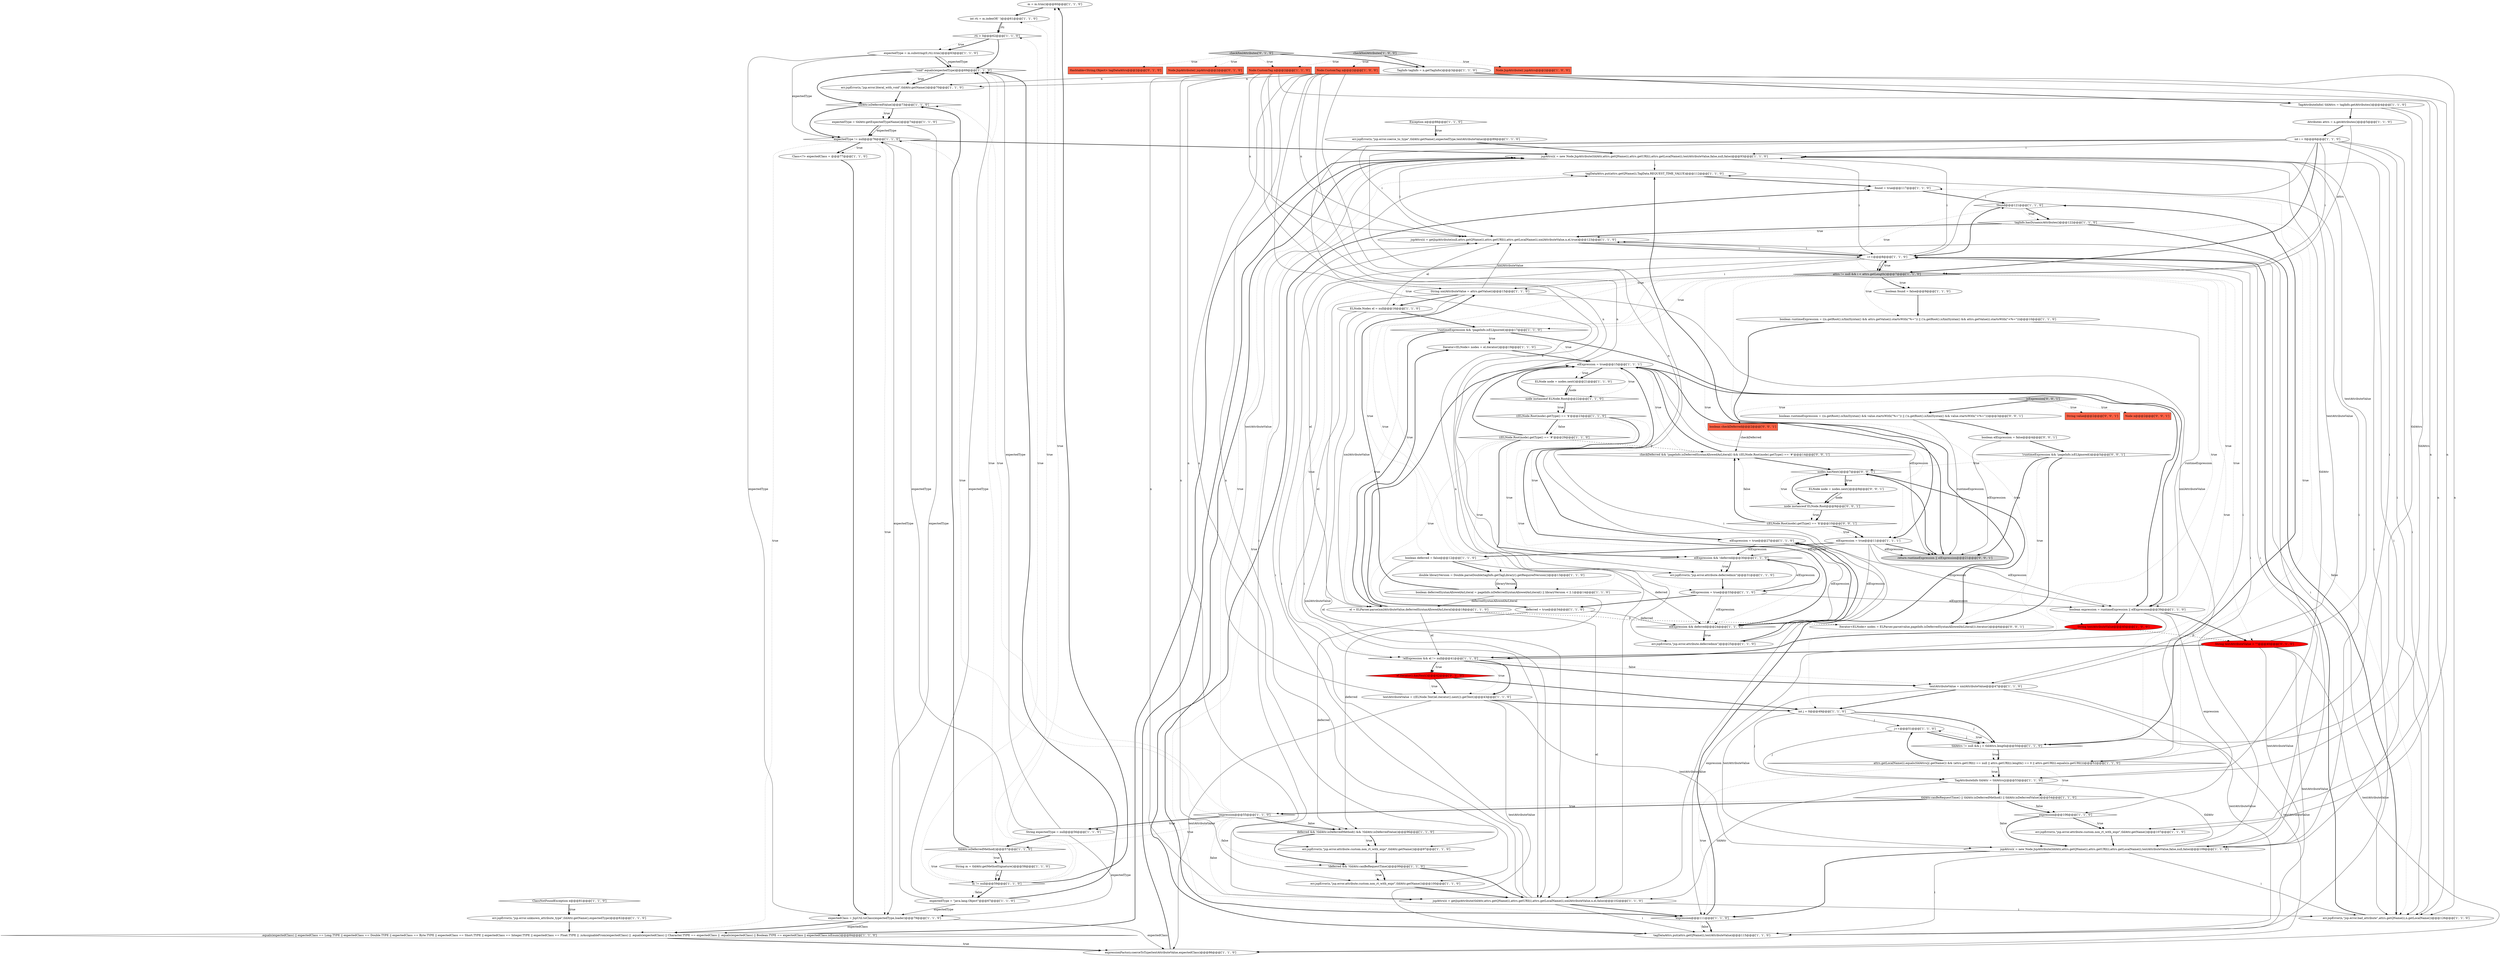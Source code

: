 digraph {
23 [style = filled, label = "m = m.trim()@@@60@@@['1', '1', '0']", fillcolor = white, shape = ellipse image = "AAA0AAABBB1BBB"];
12 [style = filled, label = "expressionFactory.coerceToType(textAttributeValue,expectedClass)@@@86@@@['1', '1', '0']", fillcolor = white, shape = ellipse image = "AAA0AAABBB1BBB"];
81 [style = filled, label = "double libraryVersion = Double.parseDouble(tagInfo.getTagLibrary().getRequiredVersion())@@@13@@@['1', '1', '0']", fillcolor = white, shape = ellipse image = "AAA0AAABBB1BBB"];
33 [style = filled, label = "node instanceof ELNode.Root@@@22@@@['1', '1', '0']", fillcolor = white, shape = diamond image = "AAA0AAABBB1BBB"];
55 [style = filled, label = "boolean runtimeExpression = ((n.getRoot().isXmlSyntax() && attrs.getValue(i).startsWith(\"%=\")) || (!n.getRoot().isXmlSyntax() && attrs.getValue(i).startsWith(\"<%=\")))@@@10@@@['1', '1', '0']", fillcolor = white, shape = ellipse image = "AAA0AAABBB1BBB"];
44 [style = filled, label = "err.jspError(n,\"jsp.error.attribute.custom.non_rt_with_expr\",tldAttr.getName())@@@107@@@['1', '1', '0']", fillcolor = white, shape = ellipse image = "AAA0AAABBB1BBB"];
8 [style = filled, label = "Exception e@@@88@@@['1', '1', '0']", fillcolor = white, shape = diamond image = "AAA0AAABBB1BBB"];
31 [style = filled, label = "err.jspError(n,\"jsp.error.attribute.custom.non_rt_with_expr\",tldAttr.getName())@@@97@@@['1', '1', '0']", fillcolor = white, shape = ellipse image = "AAA0AAABBB1BBB"];
6 [style = filled, label = "int j = 0@@@49@@@['1', '1', '0']", fillcolor = white, shape = ellipse image = "AAA0AAABBB1BBB"];
32 [style = filled, label = "ELNode node = nodes.next()@@@21@@@['1', '1', '0']", fillcolor = white, shape = ellipse image = "AAA0AAABBB1BBB"];
78 [style = filled, label = "err.jspError(n,\"jsp.error.attribute.custom.non_rt_with_expr\",tldAttr.getName())@@@100@@@['1', '1', '0']", fillcolor = white, shape = ellipse image = "AAA0AAABBB1BBB"];
85 [style = filled, label = "checkXmlAttributes['0', '1', '0']", fillcolor = lightgray, shape = diamond image = "AAA0AAABBB2BBB"];
34 [style = filled, label = "j++@@@51@@@['1', '1', '0']", fillcolor = white, shape = ellipse image = "AAA0AAABBB1BBB"];
58 [style = filled, label = "String expectedType = null@@@56@@@['1', '1', '0']", fillcolor = white, shape = ellipse image = "AAA0AAABBB1BBB"];
65 [style = filled, label = "rti > 0@@@62@@@['1', '1', '0']", fillcolor = white, shape = diamond image = "AAA0AAABBB1BBB"];
7 [style = filled, label = "textAttributeValue = ((ELNode.Text)el.iterator().next()).getText()@@@43@@@['1', '1', '0']", fillcolor = white, shape = ellipse image = "AAA0AAABBB1BBB"];
90 [style = filled, label = "node instanceof ELNode.Root@@@9@@@['0', '0', '1']", fillcolor = white, shape = diamond image = "AAA0AAABBB3BBB"];
3 [style = filled, label = "jspAttrs(i( = new Node.JspAttribute(tldAttr,attrs.getQName(i),attrs.getURI(i),attrs.getLocalName(i),textAttributeValue,false,null,false)@@@109@@@['1', '1', '0']", fillcolor = white, shape = ellipse image = "AAA0AAABBB1BBB"];
77 [style = filled, label = "expectedType = \"java.lang.Object\"@@@67@@@['1', '1', '0']", fillcolor = white, shape = ellipse image = "AAA0AAABBB1BBB"];
86 [style = filled, label = "Node.JspAttribute(( jspAttrs@@@2@@@['0', '1', '0']", fillcolor = tomato, shape = box image = "AAA0AAABBB2BBB"];
67 [style = filled, label = "ELNode.Nodes el = null@@@16@@@['1', '1', '0']", fillcolor = white, shape = ellipse image = "AAA0AAABBB1BBB"];
49 [style = filled, label = "Iterator<ELNode> nodes = el.iterator()@@@19@@@['1', '1', '0']", fillcolor = white, shape = ellipse image = "AAA0AAABBB1BBB"];
47 [style = filled, label = "textAttributeValue = xmlAttributeValue@@@47@@@['1', '1', '0']", fillcolor = white, shape = ellipse image = "AAA0AAABBB1BBB"];
73 [style = filled, label = "tagDataAttrs.put(attrs.getQName(i),TagData.REQUEST_TIME_VALUE)@@@112@@@['1', '1', '0']", fillcolor = white, shape = ellipse image = "AAA0AAABBB1BBB"];
13 [style = filled, label = "String xmlAttributeValue = attrs.getValue(i)@@@15@@@['1', '1', '0']", fillcolor = white, shape = ellipse image = "AAA0AAABBB1BBB"];
5 [style = filled, label = "m != null@@@59@@@['1', '1', '0']", fillcolor = white, shape = diamond image = "AAA0AAABBB1BBB"];
93 [style = filled, label = "boolean runtimeExpression = ((n.getRoot().isXmlSyntax() && value.startsWith(\"%=\")) || (!n.getRoot().isXmlSyntax() && value.startsWith(\"<%=\")))@@@3@@@['0', '0', '1']", fillcolor = white, shape = ellipse image = "AAA0AAABBB3BBB"];
38 [style = filled, label = "jspAttrs(i( = getJspAttribute(tldAttr,attrs.getQName(i),attrs.getURI(i),attrs.getLocalName(i),xmlAttributeValue,n,el,false)@@@102@@@['1', '1', '0']", fillcolor = white, shape = ellipse image = "AAA0AAABBB1BBB"];
27 [style = filled, label = "ClassNotFoundException e@@@81@@@['1', '1', '0']", fillcolor = white, shape = diamond image = "AAA0AAABBB1BBB"];
50 [style = filled, label = "err.jspError(n,\"jsp.error.attribute.deferredmix\")@@@31@@@['1', '1', '0']", fillcolor = white, shape = ellipse image = "AAA0AAABBB1BBB"];
17 [style = filled, label = "Node.JspAttribute(( jspAttrs@@@2@@@['1', '0', '0']", fillcolor = tomato, shape = box image = "AAA0AAABBB1BBB"];
62 [style = filled, label = "expectedType = m.substring(0,rti).trim()@@@63@@@['1', '1', '0']", fillcolor = white, shape = ellipse image = "AAA0AAABBB1BBB"];
24 [style = filled, label = "\"void\".equals(expectedType)@@@69@@@['1', '1', '0']", fillcolor = white, shape = diamond image = "AAA0AAABBB1BBB"];
48 [style = filled, label = "deferred && !tldAttr.isDeferredMethod() && !tldAttr.isDeferredValue()@@@96@@@['1', '1', '0']", fillcolor = white, shape = diamond image = "AAA0AAABBB1BBB"];
71 [style = filled, label = "boolean found = false@@@9@@@['1', '1', '0']", fillcolor = white, shape = ellipse image = "AAA0AAABBB1BBB"];
88 [style = filled, label = "String textAttributeValue = \"\"@@@40@@@['0', '1', '0']", fillcolor = red, shape = ellipse image = "AAA1AAABBB2BBB"];
79 [style = filled, label = "err.jspError(n,\"jsp.error.attribute.deferredmix\")@@@25@@@['1', '1', '0']", fillcolor = white, shape = ellipse image = "AAA0AAABBB1BBB"];
99 [style = filled, label = "return runtimeExpression || elExpression@@@21@@@['0', '0', '1']", fillcolor = lightgray, shape = ellipse image = "AAA0AAABBB3BBB"];
53 [style = filled, label = "tagInfo.hasDynamicAttributes()@@@122@@@['1', '1', '0']", fillcolor = white, shape = diamond image = "AAA0AAABBB1BBB"];
0 [style = filled, label = "((ELNode.Root)node).getType() == '$'@@@23@@@['1', '1', '0']", fillcolor = white, shape = diamond image = "AAA0AAABBB1BBB"];
60 [style = filled, label = "elExpression = true@@@27@@@['1', '1', '0']", fillcolor = white, shape = ellipse image = "AAA0AAABBB1BBB"];
89 [style = filled, label = "Node n@@@2@@@['0', '0', '1']", fillcolor = tomato, shape = box image = "AAA0AAABBB3BBB"];
30 [style = filled, label = "elExpression = true@@@33@@@['1', '1', '0']", fillcolor = white, shape = ellipse image = "AAA0AAABBB1BBB"];
42 [style = filled, label = "jspAttrs(i( = new Node.JspAttribute(tldAttr,attrs.getQName(i),attrs.getURI(i),attrs.getLocalName(i),textAttributeValue,false,null,false)@@@93@@@['1', '1', '0']", fillcolor = white, shape = ellipse image = "AAA0AAABBB1BBB"];
22 [style = filled, label = "!found@@@121@@@['1', '1', '0']", fillcolor = white, shape = diamond image = "AAA0AAABBB1BBB"];
43 [style = filled, label = "expression@@@106@@@['1', '1', '0']", fillcolor = white, shape = diamond image = "AAA0AAABBB1BBB"];
101 [style = filled, label = "nodes.hasNext()@@@7@@@['0', '0', '1']", fillcolor = white, shape = diamond image = "AAA0AAABBB3BBB"];
35 [style = filled, label = "attrs != null && i < attrs.getLength()@@@7@@@['1', '1', '0']", fillcolor = lightgray, shape = diamond image = "AAA0AAABBB1BBB"];
41 [style = filled, label = "expectedType = tldAttr.getExpectedTypeName()@@@74@@@['1', '1', '0']", fillcolor = white, shape = ellipse image = "AAA0AAABBB1BBB"];
63 [style = filled, label = "!elExpression && el != null@@@41@@@['1', '1', '0']", fillcolor = white, shape = diamond image = "AAA0AAABBB1BBB"];
25 [style = filled, label = "Node.CustomTag n@@@2@@@['1', '0', '0']", fillcolor = tomato, shape = box image = "AAA0AAABBB1BBB"];
68 [style = filled, label = "!runtimeExpression && !pageInfo.isELIgnored()@@@17@@@['1', '1', '0']", fillcolor = white, shape = diamond image = "AAA0AAABBB1BBB"];
102 [style = filled, label = "ELNode node = nodes.next()@@@8@@@['0', '0', '1']", fillcolor = white, shape = ellipse image = "AAA0AAABBB3BBB"];
69 [style = filled, label = "expectedType != null@@@76@@@['1', '1', '0']", fillcolor = white, shape = diamond image = "AAA0AAABBB1BBB"];
83 [style = filled, label = "int rti = m.indexOf(' ')@@@61@@@['1', '1', '0']", fillcolor = white, shape = ellipse image = "AAA0AAABBB1BBB"];
61 [style = filled, label = "TagAttributeInfo tldAttr = tldAttrs(j(@@@53@@@['1', '1', '0']", fillcolor = white, shape = ellipse image = "AAA0AAABBB1BBB"];
100 [style = filled, label = "checkDeferred && !pageInfo.isDeferredSyntaxAllowedAsLiteral() && ((ELNode.Root)node).getType() == '#'@@@14@@@['0', '0', '1']", fillcolor = white, shape = diamond image = "AAA0AAABBB3BBB"];
1 [style = filled, label = "boolean deferredSyntaxAllowedAsLiteral = pageInfo.isDeferredSyntaxAllowedAsLiteral() || libraryVersion < 2.1@@@14@@@['1', '1', '0']", fillcolor = white, shape = ellipse image = "AAA0AAABBB1BBB"];
97 [style = filled, label = "boolean checkDeferred@@@2@@@['0', '0', '1']", fillcolor = tomato, shape = box image = "AAA0AAABBB3BBB"];
80 [style = filled, label = "attrs.getLocalName(i).equals(tldAttrs(j(.getName()) && (attrs.getURI(i) == null || attrs.getURI(i).length() == 0 || attrs.getURI(i).equals(n.getURI()))@@@52@@@['1', '1', '0']", fillcolor = white, shape = diamond image = "AAA0AAABBB1BBB"];
59 [style = filled, label = "Class<?> expectedClass = @@@77@@@['1', '1', '0']", fillcolor = white, shape = ellipse image = "AAA0AAABBB1BBB"];
87 [style = filled, label = "Hashtable<String,Object> tagDataAttrs@@@2@@@['0', '1', '0']", fillcolor = tomato, shape = box image = "AAA0AAABBB2BBB"];
15 [style = filled, label = "int i = 0@@@6@@@['1', '1', '0']", fillcolor = white, shape = ellipse image = "AAA0AAABBB1BBB"];
45 [style = filled, label = "expectedClass = JspUtil.toClass(expectedType,loader)@@@79@@@['1', '1', '0']", fillcolor = white, shape = ellipse image = "AAA0AAABBB1BBB"];
19 [style = filled, label = "String m = tldAttr.getMethodSignature()@@@58@@@['1', '1', '0']", fillcolor = white, shape = ellipse image = "AAA0AAABBB1BBB"];
92 [style = filled, label = "Iterator<ELNode> nodes = ELParser.parse(value,pageInfo.isDeferredSyntaxAllowedAsLiteral()).iterator()@@@6@@@['0', '0', '1']", fillcolor = white, shape = ellipse image = "AAA0AAABBB3BBB"];
18 [style = filled, label = "tldAttr.isDeferredMethod()@@@57@@@['1', '1', '0']", fillcolor = white, shape = diamond image = "AAA0AAABBB1BBB"];
36 [style = filled, label = "tldAttrs != null && j < tldAttrs.length@@@50@@@['1', '1', '0']", fillcolor = white, shape = diamond image = "AAA0AAABBB1BBB"];
56 [style = filled, label = "err.jspError(n,\"jsp.error.literal_with_void\",tldAttr.getName())@@@70@@@['1', '1', '0']", fillcolor = white, shape = ellipse image = "AAA0AAABBB1BBB"];
39 [style = filled, label = "String textAttributeValue@@@40@@@['1', '0', '0']", fillcolor = red, shape = ellipse image = "AAA1AAABBB1BBB"];
72 [style = filled, label = "deferred = true@@@34@@@['1', '1', '0']", fillcolor = white, shape = ellipse image = "AAA0AAABBB1BBB"];
11 [style = filled, label = "((ELNode.Root)node).getType() == '#'@@@29@@@['1', '1', '0']", fillcolor = white, shape = diamond image = "AAA0AAABBB1BBB"];
29 [style = filled, label = "Node.CustomTag n@@@2@@@['1', '1', '0']", fillcolor = tomato, shape = box image = "AAA0AAABBB1BBB"];
4 [style = filled, label = "elExpression && !deferred@@@30@@@['1', '1', '0']", fillcolor = white, shape = diamond image = "AAA0AAABBB1BBB"];
82 [style = filled, label = "jspAttrs(i( = getJspAttribute(null,attrs.getQName(i),attrs.getURI(i),attrs.getLocalName(i),xmlAttributeValue,n,el,true)@@@123@@@['1', '1', '0']", fillcolor = white, shape = ellipse image = "AAA0AAABBB1BBB"];
57 [style = filled, label = "TagInfo tagInfo = n.getTagInfo()@@@3@@@['1', '1', '0']", fillcolor = white, shape = ellipse image = "AAA0AAABBB1BBB"];
74 [style = filled, label = "tldAttr.canBeRequestTime() || tldAttr.isDeferredMethod() || tldAttr.isDeferredValue()@@@54@@@['1', '1', '0']", fillcolor = white, shape = diamond image = "AAA0AAABBB1BBB"];
28 [style = filled, label = "boolean expression = runtimeExpression || elExpression@@@39@@@['1', '1', '0']", fillcolor = white, shape = ellipse image = "AAA0AAABBB1BBB"];
94 [style = filled, label = "!runtimeExpression && !pageInfo.isELIgnored()@@@5@@@['0', '0', '1']", fillcolor = white, shape = diamond image = "AAA0AAABBB3BBB"];
66 [style = filled, label = "Attributes attrs = n.getAttributes()@@@5@@@['1', '1', '0']", fillcolor = white, shape = ellipse image = "AAA0AAABBB1BBB"];
95 [style = filled, label = "((ELNode.Root)node).getType() == '$'@@@10@@@['0', '0', '1']", fillcolor = white, shape = diamond image = "AAA0AAABBB3BBB"];
14 [style = filled, label = "found = true@@@117@@@['1', '1', '0']", fillcolor = white, shape = ellipse image = "AAA0AAABBB1BBB"];
96 [style = filled, label = "isExpression['0', '0', '1']", fillcolor = lightgray, shape = diamond image = "AAA0AAABBB3BBB"];
16 [style = filled, label = "err.jspError(n,\"jsp.error.unknown_attribute_type\",tldAttr.getName(),expectedType)@@@82@@@['1', '1', '0']", fillcolor = white, shape = ellipse image = "AAA0AAABBB1BBB"];
20 [style = filled, label = ".equals(expectedClass) || expectedClass == Long.TYPE || expectedClass == Double.TYPE || expectedClass == Byte.TYPE || expectedClass == Short.TYPE || expectedClass == Integer.TYPE || expectedClass == Float.TYPE || .isAssignableFrom(expectedClass) || .equals(expectedClass) || Character.TYPE == expectedClass || .equals(expectedClass) || Boolean.TYPE == expectedClass || expectedClass.isEnum()@@@84@@@['1', '1', '0']", fillcolor = white, shape = diamond image = "AAA0AAABBB1BBB"];
51 [style = filled, label = "elExpression = true@@@15@@@['1', '1', '1']", fillcolor = white, shape = ellipse image = "AAA0AAABBB1BBB"];
26 [style = filled, label = "elExpression = true@@@11@@@['1', '1', '1']", fillcolor = white, shape = ellipse image = "AAA0AAABBB1BBB"];
21 [style = filled, label = "tldAttr.isDeferredValue()@@@73@@@['1', '1', '0']", fillcolor = white, shape = diamond image = "AAA0AAABBB1BBB"];
46 [style = filled, label = "err.jspError(n,\"jsp.error.bad_attribute\",attrs.getQName(i),n.getLocalName())@@@126@@@['1', '1', '0']", fillcolor = white, shape = ellipse image = "AAA0AAABBB1BBB"];
10 [style = filled, label = "!expression@@@55@@@['1', '1', '0']", fillcolor = white, shape = diamond image = "AAA0AAABBB1BBB"];
52 [style = filled, label = "!deferred && !tldAttr.canBeRequestTime()@@@99@@@['1', '1', '0']", fillcolor = white, shape = diamond image = "AAA0AAABBB1BBB"];
75 [style = filled, label = "el = ELParser.parse(xmlAttributeValue,deferredSyntaxAllowedAsLiteral)@@@18@@@['1', '1', '0']", fillcolor = white, shape = ellipse image = "AAA0AAABBB1BBB"];
98 [style = filled, label = "boolean elExpression = false@@@4@@@['0', '0', '1']", fillcolor = white, shape = ellipse image = "AAA0AAABBB3BBB"];
64 [style = filled, label = "elExpression && deferred@@@24@@@['1', '1', '0']", fillcolor = white, shape = diamond image = "AAA0AAABBB1BBB"];
91 [style = filled, label = "String value@@@2@@@['0', '0', '1']", fillcolor = tomato, shape = box image = "AAA0AAABBB3BBB"];
37 [style = filled, label = "err.jspError(n,\"jsp.error.coerce_to_type\",tldAttr.getName(),expectedType,textAttributeValue)@@@89@@@['1', '1', '0']", fillcolor = white, shape = ellipse image = "AAA0AAABBB1BBB"];
40 [style = filled, label = "expression@@@111@@@['1', '1', '0']", fillcolor = white, shape = diamond image = "AAA0AAABBB1BBB"];
54 [style = filled, label = "i++@@@8@@@['1', '1', '0']", fillcolor = white, shape = ellipse image = "AAA0AAABBB1BBB"];
84 [style = filled, label = "el.iterator().hasNext()@@@42@@@['0', '1', '0']", fillcolor = red, shape = diamond image = "AAA1AAABBB2BBB"];
2 [style = filled, label = "tagDataAttrs.put(attrs.getQName(i),textAttributeValue)@@@115@@@['1', '1', '0']", fillcolor = white, shape = ellipse image = "AAA0AAABBB1BBB"];
70 [style = filled, label = "checkXmlAttributes['1', '0', '0']", fillcolor = lightgray, shape = diamond image = "AAA0AAABBB1BBB"];
9 [style = filled, label = "boolean deferred = false@@@12@@@['1', '1', '0']", fillcolor = white, shape = ellipse image = "AAA0AAABBB1BBB"];
76 [style = filled, label = "TagAttributeInfo(( tldAttrs = tagInfo.getAttributes()@@@4@@@['1', '1', '0']", fillcolor = white, shape = ellipse image = "AAA0AAABBB1BBB"];
40->2 [style = bold, label=""];
41->69 [style = solid, label="expectedType"];
3->46 [style = solid, label="i"];
88->42 [style = solid, label="textAttributeValue"];
4->50 [style = dotted, label="true"];
29->38 [style = solid, label="n"];
58->18 [style = bold, label=""];
15->82 [style = solid, label="i"];
51->32 [style = bold, label=""];
29->44 [style = solid, label="n"];
69->42 [style = bold, label=""];
69->20 [style = dotted, label="true"];
33->0 [style = bold, label=""];
10->69 [style = dotted, label="true"];
70->57 [style = bold, label=""];
9->48 [style = solid, label="deferred"];
3->82 [style = solid, label="i"];
64->60 [style = bold, label=""];
61->42 [style = solid, label="tldAttr"];
60->51 [style = bold, label=""];
52->78 [style = bold, label=""];
80->40 [style = dotted, label="true"];
10->18 [style = dotted, label="true"];
74->10 [style = bold, label=""];
68->75 [style = dotted, label="true"];
78->38 [style = bold, label=""];
41->45 [style = solid, label="expectedType"];
10->48 [style = bold, label=""];
69->59 [style = bold, label=""];
94->101 [style = dotted, label="true"];
47->12 [style = solid, label="textAttributeValue"];
42->40 [style = bold, label=""];
54->80 [style = solid, label="i"];
76->36 [style = solid, label="tldAttrs"];
85->29 [style = dotted, label="true"];
7->6 [style = bold, label=""];
25->50 [style = solid, label="n"];
28->88 [style = bold, label=""];
53->82 [style = dotted, label="true"];
102->90 [style = solid, label="node"];
79->60 [style = bold, label=""];
77->45 [style = solid, label="expectedType"];
101->90 [style = dotted, label="true"];
34->61 [style = solid, label="j"];
95->100 [style = bold, label=""];
11->30 [style = dotted, label="true"];
35->67 [style = dotted, label="true"];
31->52 [style = bold, label=""];
25->44 [style = solid, label="n"];
75->38 [style = solid, label="el"];
15->80 [style = solid, label="i"];
28->39 [style = bold, label=""];
18->24 [style = dotted, label="true"];
0->11 [style = bold, label=""];
84->7 [style = bold, label=""];
74->10 [style = dotted, label="true"];
15->35 [style = solid, label="i"];
32->33 [style = bold, label=""];
74->3 [style = dotted, label="false"];
25->78 [style = solid, label="n"];
70->25 [style = dotted, label="true"];
29->79 [style = solid, label="n"];
25->31 [style = solid, label="n"];
88->2 [style = solid, label="textAttributeValue"];
94->92 [style = dotted, label="true"];
74->43 [style = dotted, label="false"];
85->57 [style = bold, label=""];
29->50 [style = solid, label="n"];
100->101 [style = bold, label=""];
41->69 [style = bold, label=""];
67->38 [style = solid, label="el"];
30->72 [style = bold, label=""];
36->80 [style = dotted, label="true"];
38->82 [style = solid, label="i"];
25->82 [style = solid, label="n"];
80->61 [style = bold, label=""];
15->13 [style = solid, label="i"];
60->28 [style = solid, label="elExpression"];
36->80 [style = bold, label=""];
13->67 [style = bold, label=""];
33->51 [style = bold, label=""];
3->73 [style = solid, label="i"];
68->75 [style = bold, label=""];
96->93 [style = bold, label=""];
72->51 [style = bold, label=""];
35->28 [style = dotted, label="true"];
35->81 [style = dotted, label="true"];
45->20 [style = solid, label="expectedClass"];
54->42 [style = solid, label="i"];
10->21 [style = dotted, label="true"];
10->58 [style = bold, label=""];
51->32 [style = dotted, label="true"];
80->74 [style = dotted, label="true"];
51->99 [style = solid, label="elExpression"];
60->64 [style = solid, label="elExpression"];
88->12 [style = solid, label="textAttributeValue"];
54->38 [style = solid, label="i"];
26->64 [style = solid, label="elExpression"];
26->9 [style = bold, label=""];
0->64 [style = dotted, label="true"];
95->26 [style = dotted, label="true"];
28->40 [style = solid, label="expression"];
35->71 [style = dotted, label="true"];
32->33 [style = solid, label="node"];
88->63 [style = bold, label=""];
13->75 [style = solid, label="xmlAttributeValue"];
76->61 [style = solid, label="tldAttrs"];
15->46 [style = solid, label="i"];
19->5 [style = bold, label=""];
1->75 [style = solid, label="deferredSyntaxAllowedAsLiteral"];
35->1 [style = dotted, label="true"];
47->2 [style = solid, label="textAttributeValue"];
42->82 [style = solid, label="i"];
28->43 [style = solid, label="expression"];
58->45 [style = solid, label="expectedType"];
35->22 [style = dotted, label="true"];
97->100 [style = solid, label="checkDeferred"];
83->65 [style = solid, label="rti"];
6->36 [style = solid, label="j"];
43->44 [style = bold, label=""];
63->84 [style = dotted, label="true"];
72->64 [style = solid, label="deferred"];
53->82 [style = bold, label=""];
5->23 [style = bold, label=""];
18->19 [style = bold, label=""];
21->41 [style = bold, label=""];
10->38 [style = dotted, label="false"];
55->26 [style = bold, label=""];
0->60 [style = dotted, label="true"];
74->43 [style = bold, label=""];
101->102 [style = dotted, label="true"];
34->36 [style = bold, label=""];
64->79 [style = dotted, label="true"];
55->28 [style = solid, label="runtimeExpression"];
82->54 [style = bold, label=""];
51->33 [style = dotted, label="true"];
30->64 [style = solid, label="elExpression"];
96->91 [style = dotted, label="true"];
42->2 [style = solid, label="i"];
11->4 [style = dotted, label="true"];
45->20 [style = bold, label=""];
7->3 [style = solid, label="textAttributeValue"];
54->3 [style = solid, label="i"];
63->84 [style = bold, label=""];
21->41 [style = dotted, label="true"];
0->11 [style = dotted, label="false"];
62->24 [style = bold, label=""];
98->99 [style = solid, label="elExpression"];
85->87 [style = dotted, label="true"];
3->54 [style = solid, label="i"];
26->4 [style = solid, label="elExpression"];
38->46 [style = solid, label="i"];
20->42 [style = bold, label=""];
42->73 [style = solid, label="i"];
15->54 [style = solid, label="i"];
35->63 [style = dotted, label="true"];
3->40 [style = bold, label=""];
34->36 [style = solid, label="j"];
35->36 [style = dotted, label="true"];
69->59 [style = dotted, label="true"];
69->45 [style = dotted, label="true"];
93->99 [style = solid, label="runtimeExpression"];
21->69 [style = bold, label=""];
15->3 [style = solid, label="i"];
39->88 [style = dashed, label="0"];
83->65 [style = bold, label=""];
42->54 [style = solid, label="i"];
22->53 [style = bold, label=""];
90->101 [style = bold, label=""];
4->30 [style = bold, label=""];
10->48 [style = dotted, label="false"];
58->69 [style = solid, label="expectedType"];
5->65 [style = dotted, label="true"];
60->4 [style = solid, label="elExpression"];
62->24 [style = solid, label="expectedType"];
36->22 [style = bold, label=""];
84->7 [style = dotted, label="true"];
66->35 [style = solid, label="attrs"];
75->63 [style = solid, label="el"];
63->47 [style = dotted, label="false"];
5->23 [style = dotted, label="true"];
12->42 [style = bold, label=""];
5->83 [style = dotted, label="true"];
11->100 [style = dashed, label="0"];
1->13 [style = bold, label=""];
8->37 [style = dotted, label="true"];
11->72 [style = dotted, label="true"];
54->46 [style = solid, label="i"];
48->52 [style = bold, label=""];
64->79 [style = bold, label=""];
10->42 [style = dotted, label="true"];
43->3 [style = bold, label=""];
26->28 [style = solid, label="elExpression"];
24->21 [style = bold, label=""];
13->82 [style = solid, label="xmlAttributeValue"];
29->46 [style = solid, label="n"];
88->3 [style = solid, label="textAttributeValue"];
11->51 [style = bold, label=""];
47->6 [style = bold, label=""];
50->30 [style = bold, label=""];
44->3 [style = bold, label=""];
94->92 [style = bold, label=""];
72->48 [style = solid, label="deferred"];
45->12 [style = solid, label="expectedClass"];
66->15 [style = bold, label=""];
70->17 [style = dotted, label="true"];
27->16 [style = bold, label=""];
30->28 [style = solid, label="elExpression"];
23->83 [style = bold, label=""];
29->82 [style = solid, label="n"];
15->35 [style = bold, label=""];
22->53 [style = dotted, label="true"];
7->42 [style = solid, label="textAttributeValue"];
93->98 [style = bold, label=""];
77->24 [style = solid, label="expectedType"];
35->71 [style = bold, label=""];
25->38 [style = solid, label="n"];
101->102 [style = bold, label=""];
57->76 [style = bold, label=""];
68->51 [style = dotted, label="true"];
63->7 [style = bold, label=""];
18->5 [style = dotted, label="true"];
35->55 [style = dotted, label="true"];
16->20 [style = bold, label=""];
24->56 [style = bold, label=""];
54->35 [style = bold, label=""];
51->99 [style = bold, label=""];
18->19 [style = dotted, label="true"];
92->101 [style = bold, label=""];
42->46 [style = solid, label="i"];
68->49 [style = dotted, label="true"];
29->56 [style = solid, label="n"];
75->92 [style = dashed, label="0"];
96->89 [style = dotted, label="true"];
29->31 [style = solid, label="n"];
25->79 [style = solid, label="n"];
67->82 [style = solid, label="el"];
53->46 [style = bold, label=""];
43->44 [style = dotted, label="true"];
47->42 [style = solid, label="textAttributeValue"];
9->64 [style = solid, label="deferred"];
82->54 [style = solid, label="i"];
95->100 [style = dotted, label="false"];
30->4 [style = solid, label="elExpression"];
75->49 [style = bold, label=""];
40->2 [style = dotted, label="false"];
81->1 [style = solid, label="libraryVersion"];
68->28 [style = bold, label=""];
4->50 [style = bold, label=""];
37->42 [style = bold, label=""];
35->39 [style = dotted, label="true"];
80->34 [style = bold, label=""];
65->24 [style = bold, label=""];
10->52 [style = dotted, label="false"];
6->34 [style = solid, label="j"];
35->9 [style = dotted, label="true"];
62->69 [style = solid, label="expectedType"];
25->56 [style = solid, label="n"];
80->61 [style = dotted, label="true"];
6->36 [style = bold, label=""];
101->99 [style = bold, label=""];
67->63 [style = solid, label="el"];
0->64 [style = bold, label=""];
61->3 [style = solid, label="tldAttr"];
10->58 [style = dotted, label="true"];
26->99 [style = bold, label=""];
9->81 [style = bold, label=""];
20->12 [style = bold, label=""];
54->13 [style = solid, label="i"];
100->51 [style = dotted, label="true"];
54->35 [style = solid, label="i"];
7->2 [style = solid, label="textAttributeValue"];
13->38 [style = solid, label="xmlAttributeValue"];
70->29 [style = dotted, label="true"];
95->26 [style = bold, label=""];
54->82 [style = solid, label="i"];
35->68 [style = dotted, label="true"];
75->82 [style = solid, label="el"];
65->62 [style = bold, label=""];
6->61 [style = solid, label="j"];
35->26 [style = dotted, label="true"];
49->51 [style = bold, label=""];
102->90 [style = bold, label=""];
65->62 [style = dotted, label="true"];
61->38 [style = solid, label="tldAttr"];
46->54 [style = bold, label=""];
98->94 [style = bold, label=""];
40->73 [style = dotted, label="true"];
2->14 [style = bold, label=""];
38->73 [style = solid, label="i"];
67->68 [style = bold, label=""];
90->95 [style = dotted, label="true"];
81->1 [style = bold, label=""];
61->74 [style = bold, label=""];
3->2 [style = solid, label="i"];
51->28 [style = bold, label=""];
35->6 [style = dotted, label="true"];
7->12 [style = solid, label="textAttributeValue"];
96->97 [style = dotted, label="true"];
14->22 [style = bold, label=""];
15->42 [style = solid, label="i"];
100->51 [style = bold, label=""];
71->55 [style = bold, label=""];
58->24 [style = solid, label="expectedType"];
80->14 [style = dotted, label="true"];
63->7 [style = dotted, label="true"];
35->54 [style = dotted, label="true"];
56->21 [style = bold, label=""];
35->88 [style = dotted, label="true"];
22->54 [style = bold, label=""];
77->69 [style = solid, label="expectedType"];
33->0 [style = dotted, label="true"];
63->47 [style = bold, label=""];
38->2 [style = solid, label="i"];
59->45 [style = bold, label=""];
11->4 [style = bold, label=""];
29->78 [style = solid, label="n"];
77->24 [style = bold, label=""];
19->5 [style = solid, label="m"];
76->66 [style = bold, label=""];
62->45 [style = solid, label="expectedType"];
53->46 [style = dotted, label="false"];
48->31 [style = bold, label=""];
85->86 [style = dotted, label="true"];
38->54 [style = solid, label="i"];
73->14 [style = bold, label=""];
35->13 [style = dotted, label="true"];
8->37 [style = bold, label=""];
18->21 [style = bold, label=""];
38->40 [style = bold, label=""];
27->16 [style = dotted, label="true"];
39->63 [style = bold, label=""];
25->46 [style = solid, label="n"];
94->99 [style = bold, label=""];
47->3 [style = solid, label="textAttributeValue"];
24->56 [style = dotted, label="true"];
90->95 [style = bold, label=""];
5->77 [style = bold, label=""];
48->31 [style = dotted, label="true"];
52->38 [style = bold, label=""];
40->73 [style = bold, label=""];
13->47 [style = solid, label="xmlAttributeValue"];
26->99 [style = solid, label="elExpression"];
52->78 [style = dotted, label="true"];
84->6 [style = bold, label=""];
20->12 [style = dotted, label="true"];
15->38 [style = solid, label="i"];
36->34 [style = dotted, label="true"];
5->77 [style = dotted, label="false"];
}
